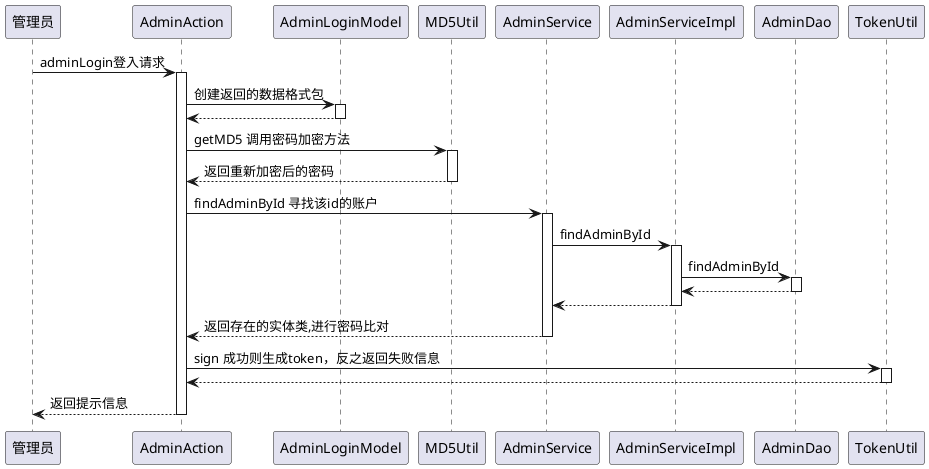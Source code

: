 @startuml
participant 管理员
管理员 -> AdminAction : adminLogin登入请求
activate AdminAction
AdminAction -> AdminLoginModel : 创建返回的数据格式包
activate AdminLoginModel
AdminLoginModel --> AdminAction
deactivate AdminLoginModel
AdminAction -> MD5Util : getMD5 调用密码加密方法
activate MD5Util
MD5Util --> AdminAction : 返回重新加密后的密码
deactivate MD5Util
AdminAction -> AdminService : findAdminById 寻找该id的账户
activate AdminService
AdminService -> AdminServiceImpl : findAdminById
activate AdminServiceImpl
AdminServiceImpl -> AdminDao : findAdminById
activate AdminDao
AdminDao --> AdminServiceImpl
deactivate AdminDao
AdminServiceImpl --> AdminService
deactivate AdminServiceImpl
AdminService --> AdminAction : 返回存在的实体类,进行密码比对
deactivate AdminService
AdminAction -> TokenUtil : sign 成功则生成token，反之返回失败信息
activate TokenUtil
TokenUtil --> AdminAction
deactivate TokenUtil
return  返回提示信息
@enduml